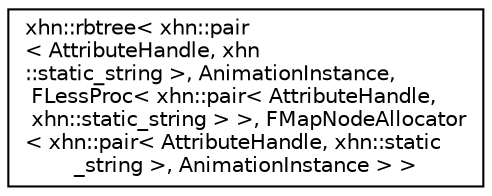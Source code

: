 digraph "Graphical Class Hierarchy"
{
  edge [fontname="Helvetica",fontsize="10",labelfontname="Helvetica",labelfontsize="10"];
  node [fontname="Helvetica",fontsize="10",shape=record];
  rankdir="LR";
  Node1 [label="xhn::rbtree\< xhn::pair\l\< AttributeHandle, xhn\l::static_string \>, AnimationInstance,\l FLessProc\< xhn::pair\< AttributeHandle,\l xhn::static_string \> \>, FMapNodeAllocator\l\< xhn::pair\< AttributeHandle, xhn::static\l_string \>, AnimationInstance \> \>",height=0.2,width=0.4,color="black", fillcolor="white", style="filled",URL="$classxhn_1_1rbtree.html"];
}
